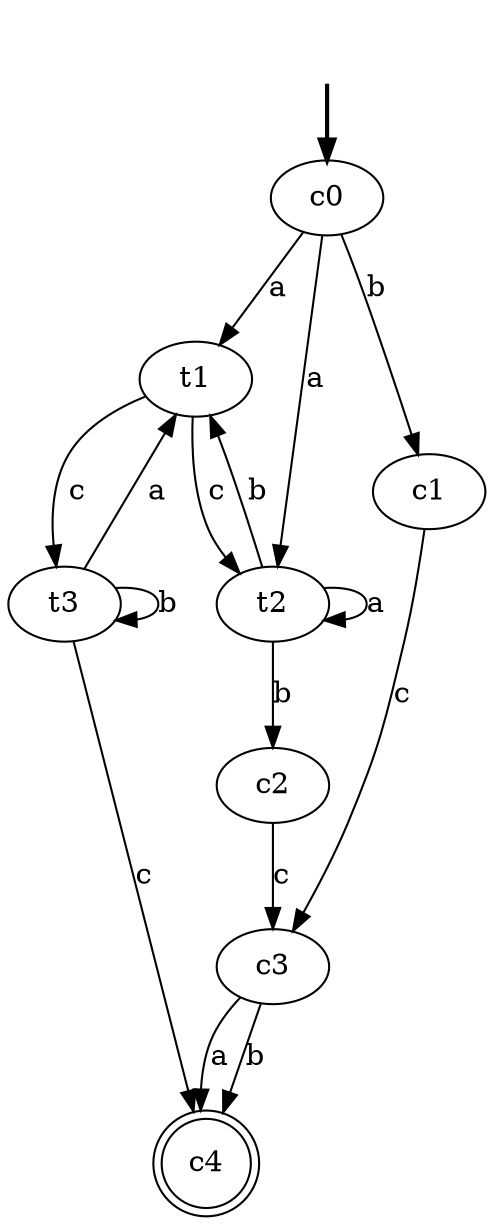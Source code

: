 digraph{
    fake [style=invisible]
    c0 [root=true]

    fake -> c0 [style=bold]


    t1
    t2
    t3
    c4 [shape=doublecircle]
    c1
    c2
    c3

    c0 -> t2 [label="a"]
    c0 -> t1 [label="a"]
    c0 -> c1 [label="b"]
    t1 -> t2 [label="c"]
    t1 -> t3 [label="c"]
    t2 -> t2 [label="a"]
    t2 -> t1 [label="b"]
    t2 -> c2 [label="b"]
    t3 -> t3 [label="b"]
    t3 -> t1 [label="a"]
    t3 -> c4 [label="c"]
    c2 -> c3 [label="c"]
    c1 -> c3 [label="c"]
    c3 -> c4 [label="b"]
    c3 -> c4 [label="a"]
}